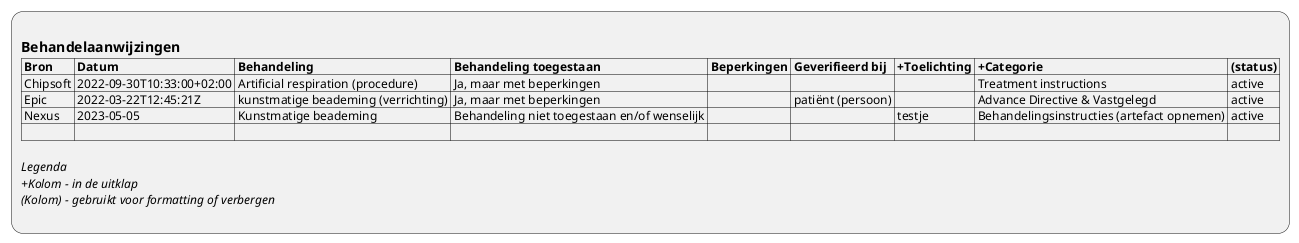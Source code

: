 @startuml ViewDefinition-Behandelaanwijzingen
:
== Behandelaanwijzingen
|= Bron |= Datum |= Behandeling |= Behandeling toegestaan |= Beperkingen |= Geverifieerd bij |= +Toelichting |= +Categorie |= (status) |
| Chipsoft | 2022-09-30T10:33:00+02:00 | Artificial respiration (procedure) | Ja, maar met beperkingen |  |  |  | Treatment instructions | active |
| Epic | 2022-03-22T12:45:21Z | kunstmatige beademing (verrichting) | Ja, maar met beperkingen |  | patiënt (persoon) |  | Advance Directive & Vastgelegd | active |
| Nexus | 2023-05-05 | Kunstmatige beademing | Behandeling niet toegestaan en/of wenselijk |  |  | testje | Behandelingsinstructies (artefact opnemen) | active |
| |

//Legenda//
//+Kolom - in de uitklap//
//(Kolom) - gebruikt voor formatting of verbergen//
;
@enduml